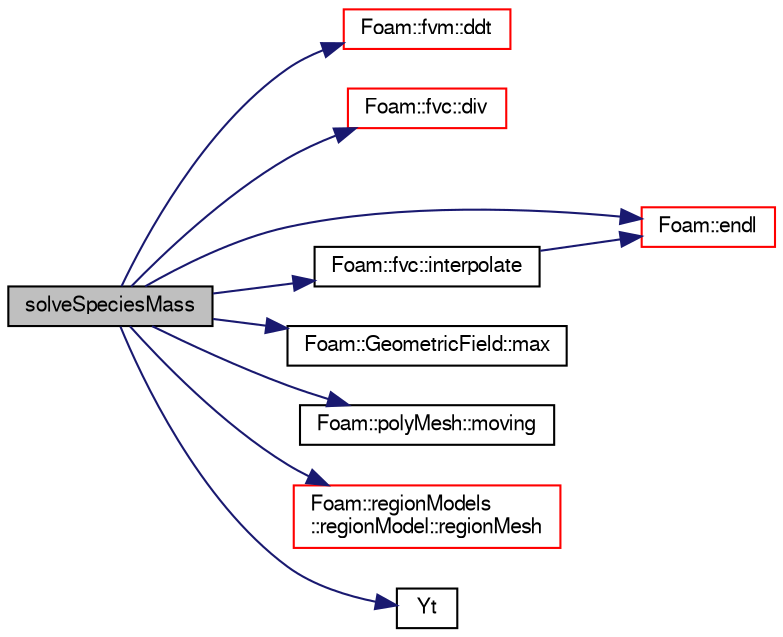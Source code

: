 digraph "solveSpeciesMass"
{
  bgcolor="transparent";
  edge [fontname="FreeSans",fontsize="10",labelfontname="FreeSans",labelfontsize="10"];
  node [fontname="FreeSans",fontsize="10",shape=record];
  rankdir="LR";
  Node1190 [label="solveSpeciesMass",height=0.2,width=0.4,color="black", fillcolor="grey75", style="filled", fontcolor="black"];
  Node1190 -> Node1191 [color="midnightblue",fontsize="10",style="solid",fontname="FreeSans"];
  Node1191 [label="Foam::fvm::ddt",height=0.2,width=0.4,color="red",URL="$a21135.html#a2d88eca98ab69b84af7ddb96e35f5a44"];
  Node1190 -> Node1242 [color="midnightblue",fontsize="10",style="solid",fontname="FreeSans"];
  Node1242 [label="Foam::fvc::div",height=0.2,width=0.4,color="red",URL="$a21134.html#a585533948ad80abfe589d920c641f251"];
  Node1190 -> Node1195 [color="midnightblue",fontsize="10",style="solid",fontname="FreeSans"];
  Node1195 [label="Foam::endl",height=0.2,width=0.4,color="red",URL="$a21124.html#a2db8fe02a0d3909e9351bb4275b23ce4",tooltip="Add newline and flush stream. "];
  Node1190 -> Node1494 [color="midnightblue",fontsize="10",style="solid",fontname="FreeSans"];
  Node1494 [label="Foam::fvc::interpolate",height=0.2,width=0.4,color="black",URL="$a21134.html#addbc18784300dd0955a9bf79f8e2c43b"];
  Node1494 -> Node1195 [color="midnightblue",fontsize="10",style="solid",fontname="FreeSans"];
  Node1190 -> Node1495 [color="midnightblue",fontsize="10",style="solid",fontname="FreeSans"];
  Node1495 [label="Foam::GeometricField::max",height=0.2,width=0.4,color="black",URL="$a22434.html#a02f51609ede2ab447ff3511e01db1fc6"];
  Node1190 -> Node1382 [color="midnightblue",fontsize="10",style="solid",fontname="FreeSans"];
  Node1382 [label="Foam::polyMesh::moving",height=0.2,width=0.4,color="black",URL="$a27410.html#afa64275c1aa240283901d7afcb2f153d",tooltip="Is mesh moving. "];
  Node1190 -> Node1496 [color="midnightblue",fontsize="10",style="solid",fontname="FreeSans"];
  Node1496 [label="Foam::regionModels\l::regionModel::regionMesh",height=0.2,width=0.4,color="red",URL="$a28998.html#a89a37969c20983ee143c612486ce5313",tooltip="Return the region mesh database. "];
  Node1190 -> Node1503 [color="midnightblue",fontsize="10",style="solid",fontname="FreeSans"];
  Node1503 [label="Yt",height=0.2,width=0.4,color="black",URL="$a19763.html#a7746da0f0a93e9f860fcbe501c80f0d3"];
}

